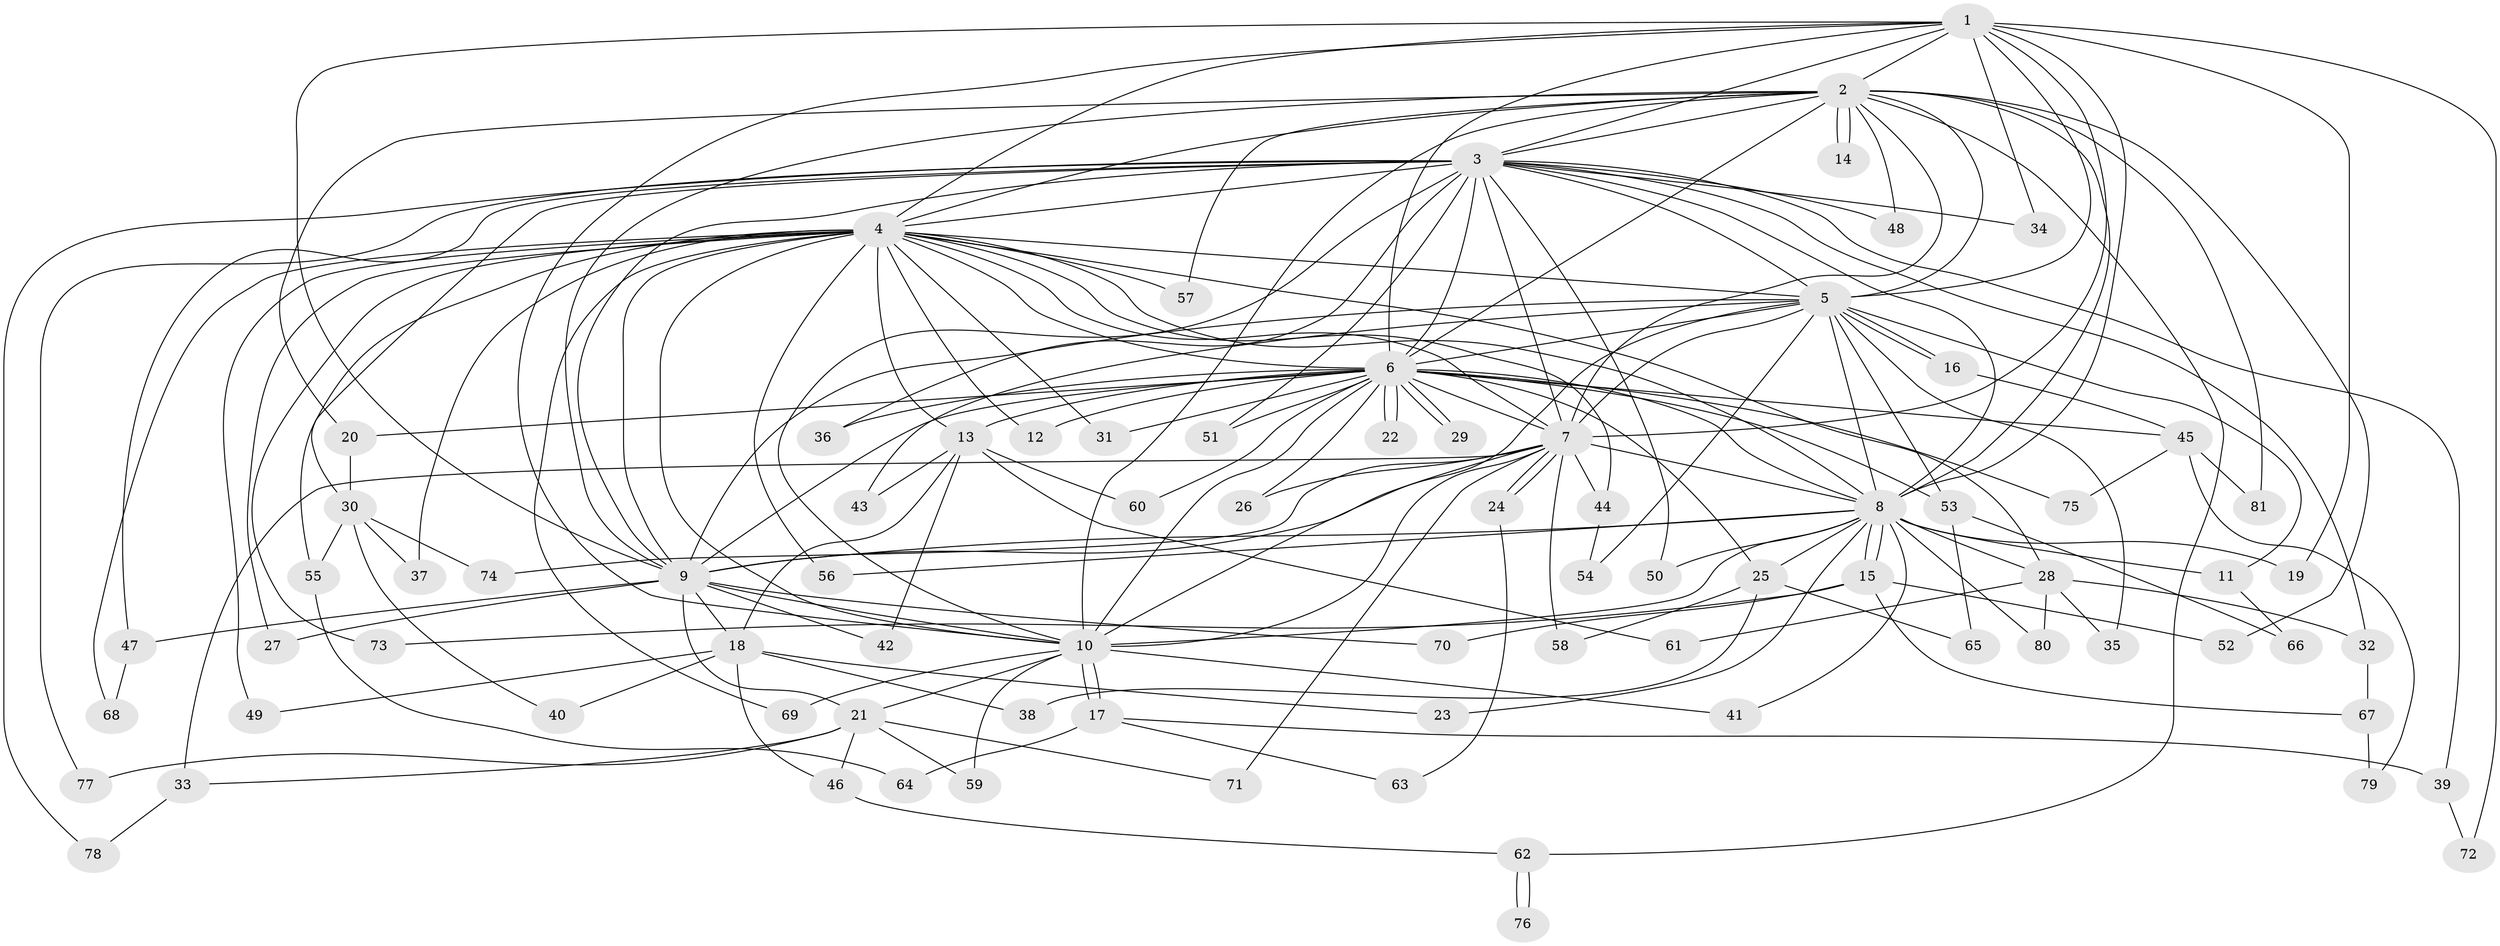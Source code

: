 // Generated by graph-tools (version 1.1) at 2025/01/03/09/25 03:01:36]
// undirected, 81 vertices, 187 edges
graph export_dot {
graph [start="1"]
  node [color=gray90,style=filled];
  1;
  2;
  3;
  4;
  5;
  6;
  7;
  8;
  9;
  10;
  11;
  12;
  13;
  14;
  15;
  16;
  17;
  18;
  19;
  20;
  21;
  22;
  23;
  24;
  25;
  26;
  27;
  28;
  29;
  30;
  31;
  32;
  33;
  34;
  35;
  36;
  37;
  38;
  39;
  40;
  41;
  42;
  43;
  44;
  45;
  46;
  47;
  48;
  49;
  50;
  51;
  52;
  53;
  54;
  55;
  56;
  57;
  58;
  59;
  60;
  61;
  62;
  63;
  64;
  65;
  66;
  67;
  68;
  69;
  70;
  71;
  72;
  73;
  74;
  75;
  76;
  77;
  78;
  79;
  80;
  81;
  1 -- 2;
  1 -- 3;
  1 -- 4;
  1 -- 5;
  1 -- 6;
  1 -- 7;
  1 -- 8;
  1 -- 9;
  1 -- 10;
  1 -- 19;
  1 -- 34;
  1 -- 72;
  2 -- 3;
  2 -- 4;
  2 -- 5;
  2 -- 6;
  2 -- 7;
  2 -- 8;
  2 -- 9;
  2 -- 10;
  2 -- 14;
  2 -- 14;
  2 -- 20;
  2 -- 48;
  2 -- 52;
  2 -- 57;
  2 -- 62;
  2 -- 81;
  3 -- 4;
  3 -- 5;
  3 -- 6;
  3 -- 7;
  3 -- 8;
  3 -- 9;
  3 -- 10;
  3 -- 30;
  3 -- 32;
  3 -- 34;
  3 -- 36;
  3 -- 39;
  3 -- 47;
  3 -- 48;
  3 -- 50;
  3 -- 51;
  3 -- 77;
  3 -- 78;
  4 -- 5;
  4 -- 6;
  4 -- 7;
  4 -- 8;
  4 -- 9;
  4 -- 10;
  4 -- 12;
  4 -- 13;
  4 -- 27;
  4 -- 28;
  4 -- 31;
  4 -- 37;
  4 -- 44;
  4 -- 49;
  4 -- 55;
  4 -- 56;
  4 -- 57;
  4 -- 68;
  4 -- 69;
  4 -- 73;
  5 -- 6;
  5 -- 7;
  5 -- 8;
  5 -- 9;
  5 -- 10;
  5 -- 11;
  5 -- 16;
  5 -- 16;
  5 -- 35;
  5 -- 43;
  5 -- 53;
  5 -- 54;
  6 -- 7;
  6 -- 8;
  6 -- 9;
  6 -- 10;
  6 -- 12;
  6 -- 13;
  6 -- 20;
  6 -- 22;
  6 -- 22;
  6 -- 25;
  6 -- 26;
  6 -- 29;
  6 -- 29;
  6 -- 31;
  6 -- 36;
  6 -- 45;
  6 -- 51;
  6 -- 53;
  6 -- 60;
  6 -- 75;
  7 -- 8;
  7 -- 9;
  7 -- 10;
  7 -- 24;
  7 -- 24;
  7 -- 26;
  7 -- 33;
  7 -- 44;
  7 -- 58;
  7 -- 71;
  7 -- 74;
  8 -- 9;
  8 -- 10;
  8 -- 11;
  8 -- 15;
  8 -- 15;
  8 -- 19;
  8 -- 23;
  8 -- 25;
  8 -- 28;
  8 -- 41;
  8 -- 50;
  8 -- 56;
  8 -- 80;
  9 -- 10;
  9 -- 18;
  9 -- 21;
  9 -- 27;
  9 -- 42;
  9 -- 47;
  9 -- 70;
  10 -- 17;
  10 -- 17;
  10 -- 21;
  10 -- 41;
  10 -- 59;
  10 -- 69;
  11 -- 66;
  13 -- 18;
  13 -- 42;
  13 -- 43;
  13 -- 60;
  13 -- 61;
  15 -- 52;
  15 -- 67;
  15 -- 70;
  15 -- 73;
  16 -- 45;
  17 -- 39;
  17 -- 63;
  17 -- 64;
  18 -- 23;
  18 -- 38;
  18 -- 40;
  18 -- 46;
  18 -- 49;
  20 -- 30;
  21 -- 33;
  21 -- 46;
  21 -- 59;
  21 -- 71;
  21 -- 77;
  24 -- 63;
  25 -- 38;
  25 -- 58;
  25 -- 65;
  28 -- 32;
  28 -- 35;
  28 -- 61;
  28 -- 80;
  30 -- 37;
  30 -- 40;
  30 -- 55;
  30 -- 74;
  32 -- 67;
  33 -- 78;
  39 -- 72;
  44 -- 54;
  45 -- 75;
  45 -- 79;
  45 -- 81;
  46 -- 62;
  47 -- 68;
  53 -- 65;
  53 -- 66;
  55 -- 64;
  62 -- 76;
  62 -- 76;
  67 -- 79;
}
